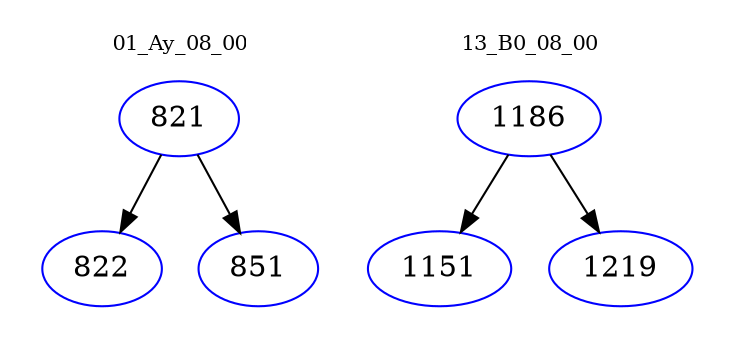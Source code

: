 digraph{
subgraph cluster_0 {
color = white
label = "01_Ay_08_00";
fontsize=10;
T0_821 [label="821", color="blue"]
T0_821 -> T0_822 [color="black"]
T0_822 [label="822", color="blue"]
T0_821 -> T0_851 [color="black"]
T0_851 [label="851", color="blue"]
}
subgraph cluster_1 {
color = white
label = "13_B0_08_00";
fontsize=10;
T1_1186 [label="1186", color="blue"]
T1_1186 -> T1_1151 [color="black"]
T1_1151 [label="1151", color="blue"]
T1_1186 -> T1_1219 [color="black"]
T1_1219 [label="1219", color="blue"]
}
}
